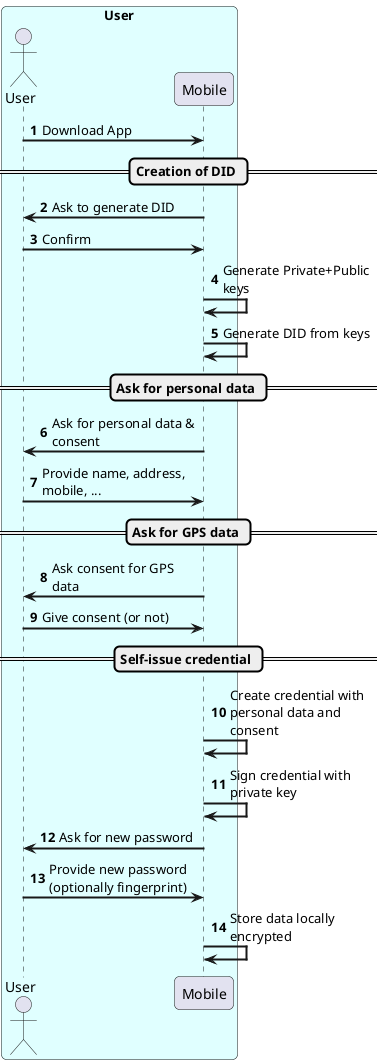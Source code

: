 @startuml citizen_onboarding

autonumber
skinparam sequenceArrowThickness 2
skinparam roundcorner 10
skinparam maxmessagesize 150

box "User" #LightCyan
actor User as U
participant "Mobile" as M
end box

U -> M: Download App

== Creation of DID ==
M -> U: Ask to generate DID
U -> M: Confirm
M -> M: Generate Private+Public keys
M -> M: Generate DID from keys

== Ask for personal data ==
M -> U: Ask for personal data & consent
U -> M: Provide name, address, mobile, ...

== Ask for GPS data ==
M -> U: Ask consent for GPS data
U -> M: Give consent (or not)

== Self-issue credential ==
M -> M: Create credential with personal data and consent
M -> M: Sign credential with private key
M -> U: Ask for new password
U -> M: Provide new password (optionally fingerprint)
M -> M: Store data locally encrypted

@enduml